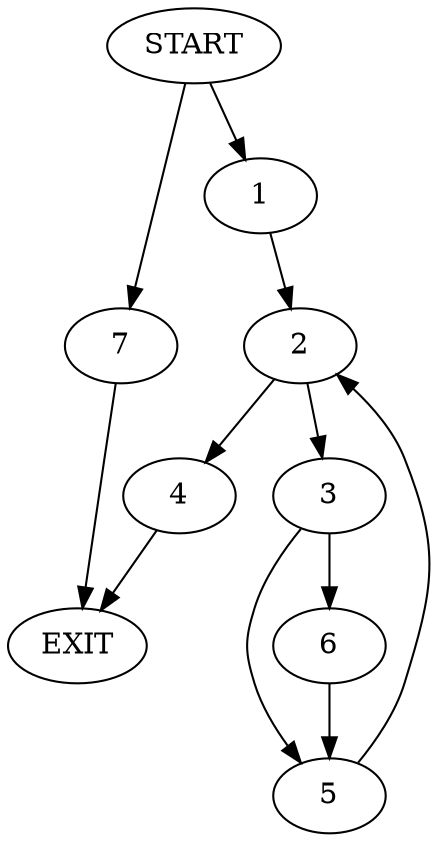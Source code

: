 digraph {
0 [label="START"]
8 [label="EXIT"]
0 -> 1
1 -> 2
2 -> 3
2 -> 4
4 -> 8
3 -> 5
3 -> 6
6 -> 5
5 -> 2
0 -> 7
7 -> 8
}
